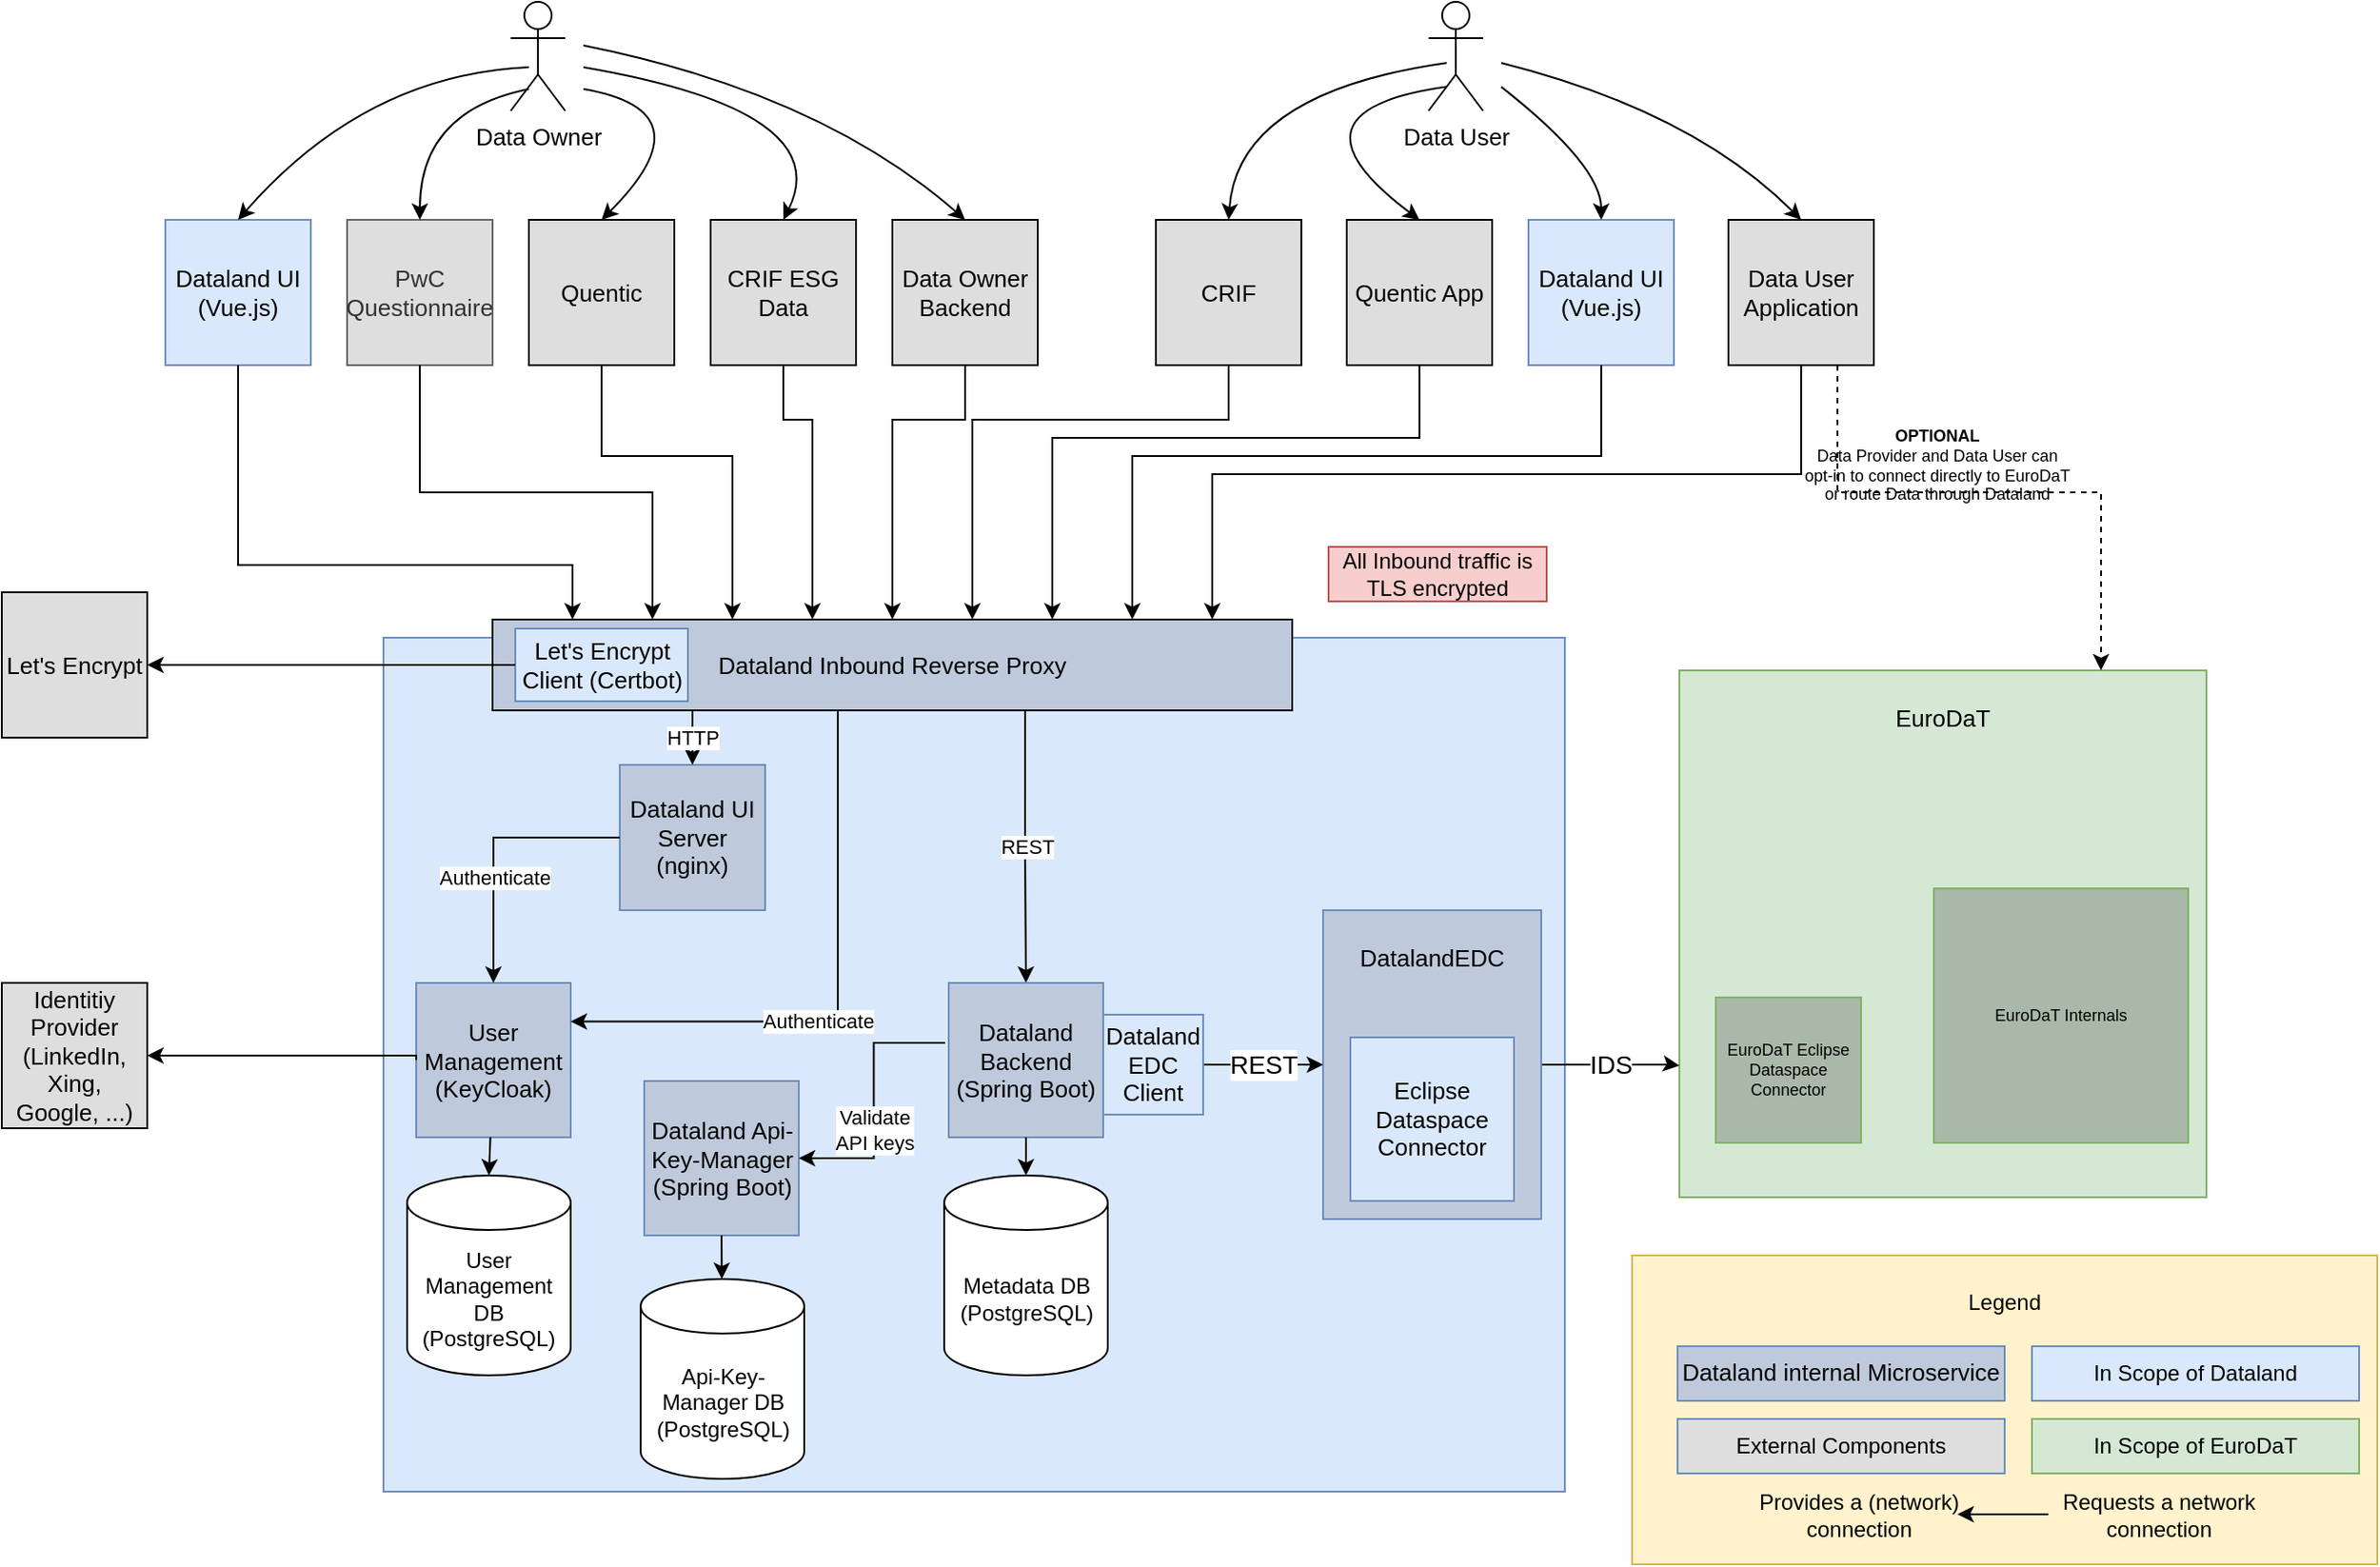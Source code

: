 <mxfile version="20.6.0" type="device"><diagram id="EgJ7EEfOsz50NrqOtSAN" name="Page-1"><mxGraphModel dx="1422" dy="780" grid="1" gridSize="10" guides="1" tooltips="1" connect="1" arrows="1" fold="1" page="1" pageScale="1" pageWidth="1654" pageHeight="1169" math="0" shadow="0"><root><mxCell id="0"/><mxCell id="1" parent="0"/><mxCell id="qYgubVpo4Vi_oRc76slj-7" value="Dataland" style="whiteSpace=wrap;html=1;fontSize=13;points=[[0,0,0,0,0],[0,0.25,0,0,0],[0,0.5,0,0,0],[0,0.75,0,0,0],[0,1,0,0,0],[0.1,0,0,0,0],[0.2,0,0,0,0],[0.25,1,0,0,0],[0.3,0,0,0,0],[0.4,0,0,0,0],[0.5,0,0,0,0],[0.5,1,0,0,0],[0.6,0,0,0,0],[0.7,0,0,0,0],[0.75,1,0,0,0],[0.8,0,0,0,0],[0.9,0,0,0,0],[1,0,0,0,0],[1,0.25,0,0,0],[1,0.5,0,0,0],[1,0.75,0,0,0],[1,1,0,0,0]];verticalAlign=top;spacingTop=12;fillColor=#dae8fc;strokeColor=#6c8ebf;imageAspect=0;spacingLeft=90;" parent="1" vertex="1"><mxGeometry x="250" y="360" width="650" height="470" as="geometry"/></mxCell><mxCell id="zA1G0P91OJ-XDcVy-FAF-19" value="&lt;span style=&quot;font-size: 13px&quot;&gt;Dataland Inbound Reverse Proxy&lt;/span&gt;" style="rounded=0;whiteSpace=wrap;html=1;fillColor=#BECADB;points=[[0,0,0,0,0],[0,0.25,0,0,0],[0,0.5,0,0,0],[0,0.75,0,0,0],[0,1,0,0,0],[0.1,0,0,0,0],[0.2,0,0,0,0],[0.25,1,0,0,0],[0.3,0,0,0,0],[0.4,0,0,0,0],[0.5,0,0,0,0],[0.5,1,0,0,0],[0.6,0,0,0,0],[0.7,0,0,0,0],[0.75,1,0,0,0],[0.8,0,0,0,0],[0.9,0,0,0,0],[1,0,0,0,0],[1,0.25,0,0,0],[1,0.5,0,0,0],[1,0.75,0,0,0],[1,1,0,0,0]];" parent="1" vertex="1"><mxGeometry x="310" y="350" width="440" height="50" as="geometry"/></mxCell><mxCell id="qYgubVpo4Vi_oRc76slj-55" value="EuroDaT" style="whiteSpace=wrap;html=1;aspect=fixed;fontSize=13;points=[[0,0,0,0,0],[0,0.25,0,0,0],[0,0.5,0,0,0],[0,0.75,0,0,0],[0,1,0,0,0],[0.1,0,0,0,0],[0.2,0,0,0,0],[0.25,1,0,0,0],[0.3,0,0,0,0],[0.4,0,0,0,0],[0.5,0,0,0,0],[0.5,1,0,0,0],[0.6,0,0,0,0],[0.7,0,0,0,0],[0.75,1,0,0,0],[0.8,0,0,0,0],[0.9,0,0,0,0],[1,0,0,0,0],[1,0.25,0,0,0],[1,0.5,0,0,0],[1,0.75,0,0,0],[1,1,0,0,0]];verticalAlign=top;spacingTop=12;fillColor=#d5e8d4;strokeColor=#82b366;" parent="1" vertex="1"><mxGeometry x="963" y="378" width="290" height="290" as="geometry"/></mxCell><mxCell id="qYgubVpo4Vi_oRc76slj-3" value="Data Owner" style="shape=umlActor;verticalLabelPosition=bottom;verticalAlign=top;html=1;outlineConnect=0;fontSize=13;points=[[0,0.4,0,0,0],[0,0.6,0,0,0],[0,0.8,0,0,0],[0,1,0,0,0],[0.27,0.1,0,0,0],[0.5,0,0,0,0],[0.5,0.5,0,0,0],[0.77,0.1,0,0,0],[1,0.4,0,0,0],[1,0.6,0,0,0],[1,0.8,0,0,0],[1,1,0,0,0]];" parent="1" vertex="1"><mxGeometry x="320" y="10" width="30" height="60" as="geometry"/></mxCell><mxCell id="qYgubVpo4Vi_oRc76slj-8" value="Dataland UI&lt;br&gt;(Vue.js)" style="whiteSpace=wrap;html=1;aspect=fixed;fontSize=13;fillColor=#dae8fc;strokeColor=#6c8ebf;" parent="1" vertex="1"><mxGeometry x="130" y="130" width="80" height="80" as="geometry"/></mxCell><mxCell id="qYgubVpo4Vi_oRc76slj-9" value="PwC Questionnaire" style="whiteSpace=wrap;html=1;aspect=fixed;fontSize=13;fillColor=#DEDEDE;fontColor=#333333;strokeColor=#666666;" parent="1" vertex="1"><mxGeometry x="230" y="130" width="80" height="80" as="geometry"/></mxCell><mxCell id="qYgubVpo4Vi_oRc76slj-10" value="Quentic" style="whiteSpace=wrap;html=1;aspect=fixed;fontSize=13;" parent="1" vertex="1"><mxGeometry x="330" y="130" width="80" height="80" as="geometry"/></mxCell><mxCell id="qYgubVpo4Vi_oRc76slj-11" value="Quentic App" style="whiteSpace=wrap;html=1;aspect=fixed;fontSize=13;fillColor=#DEDEDE;" parent="1" vertex="1"><mxGeometry x="780" y="130" width="80" height="80" as="geometry"/></mxCell><mxCell id="qYgubVpo4Vi_oRc76slj-12" value="Dataland UI&lt;br&gt;(Vue.js)" style="whiteSpace=wrap;html=1;aspect=fixed;fontSize=13;fillColor=#dae8fc;strokeColor=#6c8ebf;" parent="1" vertex="1"><mxGeometry x="880" y="130" width="80" height="80" as="geometry"/></mxCell><mxCell id="qYgubVpo4Vi_oRc76slj-13" value="Data Owner Backend" style="whiteSpace=wrap;html=1;aspect=fixed;fontSize=13;fillColor=#DEDEDE;" parent="1" vertex="1"><mxGeometry x="530" y="130" width="80" height="80" as="geometry"/></mxCell><mxCell id="qYgubVpo4Vi_oRc76slj-14" value="Data User Application" style="whiteSpace=wrap;html=1;aspect=fixed;fontSize=13;fillColor=#DEDEDE;" parent="1" vertex="1"><mxGeometry x="990" y="130" width="80" height="80" as="geometry"/></mxCell><mxCell id="qYgubVpo4Vi_oRc76slj-16" value="" style="curved=1;endArrow=classic;html=1;rounded=0;fontSize=13;entryX=0.5;entryY=0;entryDx=0;entryDy=0;exitX=1;exitY=0.4;exitDx=0;exitDy=0;exitPerimeter=0;" parent="1" target="qYgubVpo4Vi_oRc76slj-13" edge="1"><mxGeometry width="50" height="50" relative="1" as="geometry"><mxPoint x="360" y="34" as="sourcePoint"/><mxPoint x="470" y="15" as="targetPoint"/><Array as="points"><mxPoint x="490" y="60"/></Array></mxGeometry></mxCell><mxCell id="qYgubVpo4Vi_oRc76slj-17" value="" style="curved=1;endArrow=classic;html=1;rounded=0;fontSize=13;entryX=0.5;entryY=0;entryDx=0;entryDy=0;exitX=1;exitY=0.8;exitDx=0;exitDy=0;exitPerimeter=0;" parent="1" target="qYgubVpo4Vi_oRc76slj-10" edge="1"><mxGeometry width="50" height="50" relative="1" as="geometry"><mxPoint x="360" y="58" as="sourcePoint"/><mxPoint x="540" y="140" as="targetPoint"/><Array as="points"><mxPoint x="430" y="70"/></Array></mxGeometry></mxCell><mxCell id="qYgubVpo4Vi_oRc76slj-19" value="" style="curved=1;endArrow=classic;html=1;rounded=0;fontSize=13;entryX=0.5;entryY=0;entryDx=0;entryDy=0;exitX=0;exitY=0.6;exitDx=0;exitDy=0;exitPerimeter=0;" parent="1" target="qYgubVpo4Vi_oRc76slj-8" edge="1"><mxGeometry width="50" height="50" relative="1" as="geometry"><mxPoint x="330" y="46.0" as="sourcePoint"/><mxPoint x="220" y="110" as="targetPoint"/><Array as="points"><mxPoint x="240" y="50"/></Array></mxGeometry></mxCell><mxCell id="qYgubVpo4Vi_oRc76slj-20" value="" style="curved=1;endArrow=classic;html=1;rounded=0;fontSize=13;entryX=0.5;entryY=0;entryDx=0;entryDy=0;exitX=0;exitY=0.8;exitDx=0;exitDy=0;exitPerimeter=0;" parent="1" target="qYgubVpo4Vi_oRc76slj-9" edge="1"><mxGeometry width="50" height="50" relative="1" as="geometry"><mxPoint x="330" y="58" as="sourcePoint"/><mxPoint x="180" y="140" as="targetPoint"/><Array as="points"><mxPoint x="270" y="70"/></Array></mxGeometry></mxCell><mxCell id="qYgubVpo4Vi_oRc76slj-23" value="" style="edgeStyle=elbowEdgeStyle;elbow=vertical;endArrow=classic;html=1;rounded=0;fontSize=13;exitX=0.5;exitY=1;exitDx=0;exitDy=0;entryX=0.1;entryY=0;entryDx=0;entryDy=0;entryPerimeter=0;startArrow=none;startFill=0;endFill=1;" parent="1" source="qYgubVpo4Vi_oRc76slj-8" target="zA1G0P91OJ-XDcVy-FAF-19" edge="1"><mxGeometry width="50" height="50" relative="1" as="geometry"><mxPoint x="630" y="590" as="sourcePoint"/><mxPoint x="680" y="540" as="targetPoint"/><Array as="points"><mxPoint x="320" y="320"/></Array></mxGeometry></mxCell><mxCell id="qYgubVpo4Vi_oRc76slj-24" value="" style="edgeStyle=elbowEdgeStyle;elbow=vertical;endArrow=classic;html=1;rounded=0;fontSize=13;exitX=0.5;exitY=1;exitDx=0;exitDy=0;entryX=0.2;entryY=0;entryDx=0;entryDy=0;entryPerimeter=0;" parent="1" source="qYgubVpo4Vi_oRc76slj-9" target="zA1G0P91OJ-XDcVy-FAF-19" edge="1"><mxGeometry width="50" height="50" relative="1" as="geometry"><mxPoint x="180" y="220" as="sourcePoint"/><mxPoint x="396" y="320" as="targetPoint"/><Array as="points"><mxPoint x="400" y="280"/></Array></mxGeometry></mxCell><mxCell id="qYgubVpo4Vi_oRc76slj-25" value="" style="edgeStyle=elbowEdgeStyle;elbow=vertical;endArrow=classic;html=1;rounded=0;fontSize=13;exitX=0.5;exitY=1;exitDx=0;exitDy=0;entryX=0.3;entryY=0;entryDx=0;entryDy=0;entryPerimeter=0;" parent="1" source="qYgubVpo4Vi_oRc76slj-10" target="zA1G0P91OJ-XDcVy-FAF-19" edge="1"><mxGeometry width="50" height="50" relative="1" as="geometry"><mxPoint x="300" y="220" as="sourcePoint"/><mxPoint x="452" y="320" as="targetPoint"/><Array as="points"><mxPoint x="490" y="260"/></Array></mxGeometry></mxCell><mxCell id="qYgubVpo4Vi_oRc76slj-26" value="" style="edgeStyle=elbowEdgeStyle;elbow=vertical;endArrow=classic;html=1;rounded=0;fontSize=13;exitX=0.5;exitY=1;exitDx=0;exitDy=0;entryX=0.5;entryY=0;entryDx=0;entryDy=0;entryPerimeter=0;" parent="1" source="qYgubVpo4Vi_oRc76slj-13" target="zA1G0P91OJ-XDcVy-FAF-19" edge="1"><mxGeometry width="50" height="50" relative="1" as="geometry"><mxPoint x="420" y="220" as="sourcePoint"/><mxPoint x="530" y="330" as="targetPoint"/><Array as="points"><mxPoint x="450" y="240"/></Array></mxGeometry></mxCell><mxCell id="qYgubVpo4Vi_oRc76slj-27" value="" style="edgeStyle=elbowEdgeStyle;elbow=vertical;endArrow=classic;html=1;rounded=0;fontSize=13;exitX=0.5;exitY=1;exitDx=0;exitDy=0;entryX=0.7;entryY=0;entryDx=0;entryDy=0;entryPerimeter=0;" parent="1" source="qYgubVpo4Vi_oRc76slj-11" target="zA1G0P91OJ-XDcVy-FAF-19" edge="1"><mxGeometry width="50" height="50" relative="1" as="geometry"><mxPoint x="734" y="220" as="sourcePoint"/><mxPoint x="629" y="350" as="targetPoint"/><Array as="points"><mxPoint x="654" y="250"/></Array></mxGeometry></mxCell><mxCell id="qYgubVpo4Vi_oRc76slj-28" value="" style="edgeStyle=elbowEdgeStyle;elbow=vertical;endArrow=classic;html=1;rounded=0;fontSize=13;exitX=0.5;exitY=1;exitDx=0;exitDy=0;entryX=0.8;entryY=0;entryDx=0;entryDy=0;entryPerimeter=0;" parent="1" source="qYgubVpo4Vi_oRc76slj-12" target="zA1G0P91OJ-XDcVy-FAF-19" edge="1"><mxGeometry width="50" height="50" relative="1" as="geometry"><mxPoint x="740" y="220" as="sourcePoint"/><mxPoint x="616" y="370" as="targetPoint"/><Array as="points"><mxPoint x="664" y="260"/></Array></mxGeometry></mxCell><mxCell id="qYgubVpo4Vi_oRc76slj-29" value="" style="edgeStyle=elbowEdgeStyle;elbow=vertical;endArrow=classic;html=1;rounded=0;fontSize=13;exitX=0.5;exitY=1;exitDx=0;exitDy=0;entryX=0.9;entryY=0;entryDx=0;entryDy=0;entryPerimeter=0;" parent="1" source="qYgubVpo4Vi_oRc76slj-14" target="zA1G0P91OJ-XDcVy-FAF-19" edge="1"><mxGeometry width="50" height="50" relative="1" as="geometry"><mxPoint x="860" y="220" as="sourcePoint"/><mxPoint x="644" y="370" as="targetPoint"/><Array as="points"><mxPoint x="674" y="270"/></Array></mxGeometry></mxCell><mxCell id="qYgubVpo4Vi_oRc76slj-30" value="" style="curved=1;endArrow=classic;html=1;rounded=0;fontSize=13;entryX=0.5;entryY=0;entryDx=0;entryDy=0;exitX=1;exitY=0.56;exitDx=0;exitDy=0;exitPerimeter=0;" parent="1" target="qYgubVpo4Vi_oRc76slj-14" edge="1"><mxGeometry width="50" height="50" relative="1" as="geometry"><mxPoint x="865" y="43.6" as="sourcePoint"/><mxPoint x="1055" y="147.93" as="targetPoint"/><Array as="points"><mxPoint x="970" y="70"/></Array></mxGeometry></mxCell><mxCell id="qYgubVpo4Vi_oRc76slj-32" value="Data User" style="shape=umlActor;verticalLabelPosition=bottom;verticalAlign=top;html=1;outlineConnect=0;fontSize=13;points=[[0,0.33,0,0,0],[0,0.56,0,0,0],[0,0.78,0,0,0],[0,1,0,0,0],[0.27,0.1,0,0,0],[0.5,0,0,0,0],[0.5,0.5,0,0,0],[0.77,0.1,0,0,0],[1,0.33,0,0,0],[1,0.56,0,0,0],[1,0.78,0,0,0],[1,1,0,0,0]];" parent="1" vertex="1"><mxGeometry x="825" y="10" width="30" height="60" as="geometry"/></mxCell><mxCell id="qYgubVpo4Vi_oRc76slj-35" value="" style="curved=1;endArrow=classic;html=1;rounded=0;fontSize=13;entryX=0.5;entryY=0;entryDx=0;entryDy=0;exitX=1;exitY=0.78;exitDx=0;exitDy=0;exitPerimeter=0;" parent="1" target="qYgubVpo4Vi_oRc76slj-12" edge="1"><mxGeometry width="50" height="50" relative="1" as="geometry"><mxPoint x="865" y="56.8" as="sourcePoint"/><mxPoint x="980" y="140" as="targetPoint"/><Array as="points"><mxPoint x="920" y="100"/></Array></mxGeometry></mxCell><mxCell id="qYgubVpo4Vi_oRc76slj-36" value="" style="curved=1;endArrow=classic;html=1;rounded=0;fontSize=13;entryX=0.5;entryY=0;entryDx=0;entryDy=0;exitX=0;exitY=0.78;exitDx=0;exitDy=0;exitPerimeter=0;" parent="1" target="qYgubVpo4Vi_oRc76slj-11" edge="1"><mxGeometry width="50" height="50" relative="1" as="geometry"><mxPoint x="835" y="56.8" as="sourcePoint"/><mxPoint x="860" y="140" as="targetPoint"/><Array as="points"><mxPoint x="740" y="70"/></Array></mxGeometry></mxCell><mxCell id="qYgubVpo4Vi_oRc76slj-45" value="Dataland UI&lt;br&gt;Server (nginx)" style="whiteSpace=wrap;html=1;aspect=fixed;fontSize=13;fillColor=#BECADB;strokeColor=#6c8ebf;" parent="1" vertex="1"><mxGeometry x="380" y="430" width="80" height="80" as="geometry"/></mxCell><mxCell id="qYgubVpo4Vi_oRc76slj-51" value="EuroDaT Internals" style="whiteSpace=wrap;html=1;aspect=fixed;fontSize=9;fillColor=#A9B8A8;strokeColor=#82b366;" parent="1" vertex="1"><mxGeometry x="1103" y="498" width="140" height="140" as="geometry"/></mxCell><mxCell id="qYgubVpo4Vi_oRc76slj-53" value="IDS" style="endArrow=classic;startArrow=none;html=1;rounded=0;fontSize=14;entryX=0;entryY=0.75;entryDx=0;entryDy=0;startFill=1;entryPerimeter=0;edgeStyle=orthogonalEdgeStyle;exitX=1;exitY=0.5;exitDx=0;exitDy=0;exitPerimeter=0;" parent="1" source="Ohn2PbvtHQVJ30cd-kOk-3" target="qYgubVpo4Vi_oRc76slj-55" edge="1"><mxGeometry width="50" height="50" relative="1" as="geometry"><mxPoint x="790" y="580" as="sourcePoint"/><mxPoint x="800" y="565" as="targetPoint"/><Array as="points"><mxPoint x="959" y="595"/></Array></mxGeometry></mxCell><mxCell id="qYgubVpo4Vi_oRc76slj-56" value="&lt;b&gt;OPTIONAL&lt;/b&gt;&lt;br&gt;Data Provider and Data User can opt-in to connect directly to EuroDaT or route Data through Dataland" style="text;html=1;strokeColor=none;fillColor=none;align=center;verticalAlign=middle;whiteSpace=wrap;rounded=0;fontSize=9;" parent="1" vertex="1"><mxGeometry x="1030" y="250" width="150" height="30" as="geometry"/></mxCell><mxCell id="qYgubVpo4Vi_oRc76slj-58" value="" style="edgeStyle=elbowEdgeStyle;elbow=vertical;endArrow=classic;html=1;rounded=0;fontSize=13;exitX=0.75;exitY=1;exitDx=0;exitDy=0;entryX=0.8;entryY=0;entryDx=0;entryDy=0;entryPerimeter=0;dashed=1;" parent="1" source="qYgubVpo4Vi_oRc76slj-14" target="qYgubVpo4Vi_oRc76slj-55" edge="1"><mxGeometry width="50" height="50" relative="1" as="geometry"><mxPoint x="980" y="220" as="sourcePoint"/><mxPoint x="1040" y="320" as="targetPoint"/><Array as="points"><mxPoint x="1020" y="280"/></Array></mxGeometry></mxCell><mxCell id="mH02m_fli5AvtXu53zwJ-1" value="CRIF ESG Daten" style="whiteSpace=wrap;html=1;aspect=fixed;fontSize=13;" parent="1" vertex="1"><mxGeometry x="430" y="130" width="80" height="80" as="geometry"/></mxCell><mxCell id="mH02m_fli5AvtXu53zwJ-2" value="" style="edgeStyle=elbowEdgeStyle;elbow=vertical;endArrow=classic;html=1;rounded=0;fontSize=13;exitX=0.5;exitY=1;exitDx=0;exitDy=0;entryX=0.4;entryY=0;entryDx=0;entryDy=0;entryPerimeter=0;" parent="1" source="mH02m_fli5AvtXu53zwJ-1" target="zA1G0P91OJ-XDcVy-FAF-19" edge="1"><mxGeometry width="50" height="50" relative="1" as="geometry"><mxPoint x="380.0" y="220" as="sourcePoint"/><mxPoint x="500.0" y="370" as="targetPoint"/><Array as="points"><mxPoint x="500" y="240"/></Array></mxGeometry></mxCell><mxCell id="mH02m_fli5AvtXu53zwJ-3" value="CRIF" style="whiteSpace=wrap;html=1;aspect=fixed;fontSize=13;fillColor=#DEDEDE;" parent="1" vertex="1"><mxGeometry x="675" y="130" width="80" height="80" as="geometry"/></mxCell><mxCell id="mH02m_fli5AvtXu53zwJ-4" value="" style="edgeStyle=elbowEdgeStyle;elbow=vertical;endArrow=classic;html=1;rounded=0;fontSize=13;exitX=0.5;exitY=1;exitDx=0;exitDy=0;entryX=0.6;entryY=0;entryDx=0;entryDy=0;entryPerimeter=0;" parent="1" source="mH02m_fli5AvtXu53zwJ-3" target="zA1G0P91OJ-XDcVy-FAF-19" edge="1"><mxGeometry width="50" height="50" relative="1" as="geometry"><mxPoint x="830" y="220" as="sourcePoint"/><mxPoint x="623" y="370" as="targetPoint"/><Array as="points"><mxPoint x="650" y="240"/></Array></mxGeometry></mxCell><mxCell id="mH02m_fli5AvtXu53zwJ-5" value="" style="curved=1;endArrow=classic;html=1;rounded=0;fontSize=13;entryX=0.5;entryY=0;entryDx=0;entryDy=0;exitX=0;exitY=0.56;exitDx=0;exitDy=0;exitPerimeter=0;" parent="1" target="mH02m_fli5AvtXu53zwJ-3" edge="1"><mxGeometry width="50" height="50" relative="1" as="geometry"><mxPoint x="835" y="43.6" as="sourcePoint"/><mxPoint x="780" y="123.2" as="targetPoint"/><Array as="points"><mxPoint x="720" y="60"/></Array></mxGeometry></mxCell><mxCell id="mH02m_fli5AvtXu53zwJ-12" value="User Management (KeyCloak)" style="whiteSpace=wrap;html=1;aspect=fixed;fontSize=13;fillColor=#BECADB;strokeColor=#6c8ebf;" parent="1" vertex="1"><mxGeometry x="268" y="550" width="85" height="85" as="geometry"/></mxCell><mxCell id="mH02m_fli5AvtXu53zwJ-16" value="Identitiy Provider (LinkedIn, Xing, Google, ...)" style="whiteSpace=wrap;html=1;aspect=fixed;fontSize=13;fillColor=#DEDEDE;" parent="1" vertex="1"><mxGeometry x="40" y="550" width="80" height="80" as="geometry"/></mxCell><mxCell id="mH02m_fli5AvtXu53zwJ-17" value="" style="endArrow=classic;html=1;rounded=0;entryX=1;entryY=0.5;entryDx=0;entryDy=0;edgeStyle=orthogonalEdgeStyle;exitX=0;exitY=0.5;exitDx=0;exitDy=0;" parent="1" source="mH02m_fli5AvtXu53zwJ-12" target="mH02m_fli5AvtXu53zwJ-16" edge="1"><mxGeometry width="50" height="50" relative="1" as="geometry"><mxPoint x="220" y="590" as="sourcePoint"/><mxPoint x="930" y="480" as="targetPoint"/><Array as="points"><mxPoint x="268" y="590"/></Array></mxGeometry></mxCell><mxCell id="mH02m_fli5AvtXu53zwJ-19" value="Quentic" style="whiteSpace=wrap;html=1;aspect=fixed;fontSize=13;fillColor=#DEDEDE;" parent="1" vertex="1"><mxGeometry x="330" y="130" width="80" height="80" as="geometry"/></mxCell><mxCell id="mH02m_fli5AvtXu53zwJ-20" value="CRIF ESG Data" style="whiteSpace=wrap;html=1;aspect=fixed;fontSize=13;fillColor=#DEDEDE;" parent="1" vertex="1"><mxGeometry x="430" y="130" width="80" height="80" as="geometry"/></mxCell><mxCell id="zA1G0P91OJ-XDcVy-FAF-11" value="REST" style="edgeStyle=orthogonalEdgeStyle;rounded=0;orthogonalLoop=1;jettySize=auto;html=1;strokeColor=default;entryX=0.5;entryY=0;entryDx=0;entryDy=0;exitX=0.666;exitY=1;exitDx=0;exitDy=0;exitPerimeter=0;" parent="1" source="zA1G0P91OJ-XDcVy-FAF-19" target="DR9oJObhZ_k65tFKSHen-2" edge="1"><mxGeometry relative="1" as="geometry"><mxPoint x="598.88" y="401" as="sourcePoint"/><mxPoint x="601" y="550" as="targetPoint"/><Array as="points"/></mxGeometry></mxCell><mxCell id="Ohn2PbvtHQVJ30cd-kOk-3" value="DatalandEDC" style="whiteSpace=wrap;html=1;fontSize=13;points=[[0,0,0,0,0],[0,0.25,0,0,0],[0,0.5,0,0,0],[0,0.75,0,0,0],[0,1,0,0,0],[0.1,0,0,0,0],[0.2,0,0,0,0],[0.25,1,0,0,0],[0.3,0,0,0,0],[0.4,0,0,0,0],[0.5,0,0,0,0],[0.5,1,0,0,0],[0.6,0,0,0,0],[0.7,0,0,0,0],[0.75,1,0,0,0],[0.8,0,0,0,0],[0.9,0,0,0,0],[1,0,0,0,0],[1,0.25,0,0,0],[1,0.5,0,0,0],[1,0.75,0,0,0],[1,1,0,0,0]];verticalAlign=top;spacingTop=12;fillColor=#BECADB;strokeColor=#6c8ebf;imageAspect=0;" parent="1" vertex="1"><mxGeometry x="767" y="510" width="120" height="170" as="geometry"/></mxCell><mxCell id="zA1G0P91OJ-XDcVy-FAF-14" value="HTTP" style="edgeStyle=orthogonalEdgeStyle;rounded=0;orthogonalLoop=1;jettySize=auto;html=1;strokeColor=default;exitX=0.25;exitY=1;exitDx=0;exitDy=0;exitPerimeter=0;" parent="1" source="zA1G0P91OJ-XDcVy-FAF-19" target="qYgubVpo4Vi_oRc76slj-45" edge="1"><mxGeometry relative="1" as="geometry"><mxPoint x="450" y="460" as="sourcePoint"/></mxGeometry></mxCell><mxCell id="u2gIAsVN3r79u-wtiOPY-1" value="" style="curved=1;endArrow=classic;html=1;rounded=0;fontSize=13;entryX=0.5;entryY=0;entryDx=0;entryDy=0;exitX=1;exitY=0.6;exitDx=0;exitDy=0;exitPerimeter=0;" parent="1" target="mH02m_fli5AvtXu53zwJ-20" edge="1"><mxGeometry width="50" height="50" relative="1" as="geometry"><mxPoint x="360" y="46.0" as="sourcePoint"/><mxPoint x="580" y="140" as="targetPoint"/><Array as="points"><mxPoint x="500" y="70"/></Array></mxGeometry></mxCell><mxCell id="Ohn2PbvtHQVJ30cd-kOk-1" value="EuroDaT Eclipse Dataspace Connector" style="whiteSpace=wrap;html=1;aspect=fixed;fontSize=9;fillColor=#A9B8A8;strokeColor=#82b366;" parent="1" vertex="1"><mxGeometry x="983" y="558" width="80" height="80" as="geometry"/></mxCell><mxCell id="qYgubVpo4Vi_oRc76slj-39" value="Eclipse Dataspace Connector" style="whiteSpace=wrap;html=1;aspect=fixed;fontSize=13;fillColor=#dae8fc;strokeColor=#6c8ebf;" parent="1" vertex="1"><mxGeometry x="782" y="580" width="90" height="90" as="geometry"/></mxCell><mxCell id="Ohn2PbvtHQVJ30cd-kOk-7" value="REST" style="edgeStyle=elbowEdgeStyle;elbow=horizontal;endArrow=classic;html=1;rounded=0;fontSize=14;entryX=0;entryY=0.5;entryDx=0;entryDy=0;entryPerimeter=0;exitX=1;exitY=0.5;exitDx=0;exitDy=0;" parent="1" source="gFxyuHnfqXO-C7nRIjgv-2" target="Ohn2PbvtHQVJ30cd-kOk-3" edge="1"><mxGeometry width="50" height="50" relative="1" as="geometry"><mxPoint x="280" y="610" as="sourcePoint"/><mxPoint x="330" y="560" as="targetPoint"/></mxGeometry></mxCell><mxCell id="gFxyuHnfqXO-C7nRIjgv-2" value="Dataland EDC Client" style="whiteSpace=wrap;html=1;aspect=fixed;fontSize=13;fillColor=#dae8fc;strokeColor=#6c8ebf;" parent="1" vertex="1"><mxGeometry x="646" y="567.5" width="55" height="55" as="geometry"/></mxCell><mxCell id="gFxyuHnfqXO-C7nRIjgv-3" value="" style="group" parent="1" vertex="1" connectable="0"><mxGeometry x="937" y="700" width="410" height="170" as="geometry"/></mxCell><mxCell id="mH02m_fli5AvtXu53zwJ-22" value="Legend" style="rounded=0;whiteSpace=wrap;html=1;fillColor=#fff2cc;gradientDirection=north;verticalAlign=top;spacingTop=12;strokeColor=#d6b656;" parent="gFxyuHnfqXO-C7nRIjgv-3" vertex="1"><mxGeometry width="410" height="170" as="geometry"/></mxCell><mxCell id="mH02m_fli5AvtXu53zwJ-26" value="" style="group" parent="gFxyuHnfqXO-C7nRIjgv-3" vertex="1" connectable="0"><mxGeometry x="65" y="127.5" width="280" height="30" as="geometry"/></mxCell><mxCell id="mH02m_fli5AvtXu53zwJ-9" value="" style="endArrow=classic;html=1;rounded=0;" parent="mH02m_fli5AvtXu53zwJ-26" edge="1"><mxGeometry width="50" height="50" relative="1" as="geometry"><mxPoint x="164" y="15" as="sourcePoint"/><mxPoint x="114" y="15.0" as="targetPoint"/></mxGeometry></mxCell><mxCell id="mH02m_fli5AvtXu53zwJ-10" value="Provides a (network) connection" style="text;html=1;strokeColor=none;fillColor=none;align=center;verticalAlign=middle;whiteSpace=wrap;rounded=0;" parent="mH02m_fli5AvtXu53zwJ-26" vertex="1"><mxGeometry width="120" height="30" as="geometry"/></mxCell><mxCell id="mH02m_fli5AvtXu53zwJ-11" value="Requests a network connection" style="text;html=1;strokeColor=none;fillColor=none;align=center;verticalAlign=middle;whiteSpace=wrap;rounded=0;" parent="mH02m_fli5AvtXu53zwJ-26" vertex="1"><mxGeometry x="170" width="110" height="30" as="geometry"/></mxCell><mxCell id="mH02m_fli5AvtXu53zwJ-27" value="In Scope of Dataland" style="rounded=0;whiteSpace=wrap;html=1;fillColor=#dae8fc;gradientDirection=north;strokeColor=#6c8ebf;" parent="gFxyuHnfqXO-C7nRIjgv-3" vertex="1"><mxGeometry x="220" y="50" width="180" height="30" as="geometry"/></mxCell><mxCell id="mH02m_fli5AvtXu53zwJ-28" value="In Scope of EuroDaT" style="rounded=0;whiteSpace=wrap;html=1;fillColor=#d5e8d4;gradientDirection=north;strokeColor=#82b366;" parent="gFxyuHnfqXO-C7nRIjgv-3" vertex="1"><mxGeometry x="220" y="90" width="180" height="30" as="geometry"/></mxCell><mxCell id="mH02m_fli5AvtXu53zwJ-29" value="External Components" style="rounded=0;whiteSpace=wrap;html=1;fillColor=#DEDEDE;gradientDirection=north;strokeColor=#6c8ebf;" parent="gFxyuHnfqXO-C7nRIjgv-3" vertex="1"><mxGeometry x="25" y="90" width="180" height="30" as="geometry"/></mxCell><mxCell id="gFxyuHnfqXO-C7nRIjgv-1" value="Dataland internal Microservice" style="whiteSpace=wrap;html=1;fontSize=13;points=[[0,0,0,0,0],[0,0.25,0,0,0],[0,0.5,0,0,0],[0,0.75,0,0,0],[0,1,0,0,0],[0.1,0,0,0,0],[0.2,0,0,0,0],[0.25,1,0,0,0],[0.3,0,0,0,0],[0.4,0,0,0,0],[0.5,0,0,0,0],[0.5,1,0,0,0],[0.6,0,0,0,0],[0.7,0,0,0,0],[0.75,1,0,0,0],[0.8,0,0,0,0],[0.9,0,0,0,0],[1,0,0,0,0],[1,0.25,0,0,0],[1,0.5,0,0,0],[1,0.75,0,0,0],[1,1,0,0,0]];verticalAlign=top;spacingTop=0;fillColor=#BECADB;strokeColor=#6c8ebf;imageAspect=0;" parent="gFxyuHnfqXO-C7nRIjgv-3" vertex="1"><mxGeometry x="25" y="50" width="180" height="30" as="geometry"/></mxCell><mxCell id="6PYsqiufvhZ7fBHrDK44-1" value="Let's Encrypt Client (Certbot)" style="whiteSpace=wrap;html=1;fontSize=13;fillColor=#dae8fc;strokeColor=#6c8ebf;" parent="1" vertex="1"><mxGeometry x="322.5" y="355" width="95" height="40" as="geometry"/></mxCell><mxCell id="6PYsqiufvhZ7fBHrDK44-3" value="Let's Encrypt" style="whiteSpace=wrap;html=1;aspect=fixed;fontSize=13;fillColor=#DEDEDE;" parent="1" vertex="1"><mxGeometry x="40" y="335" width="80" height="80" as="geometry"/></mxCell><mxCell id="6PYsqiufvhZ7fBHrDK44-4" value="" style="endArrow=classic;html=1;rounded=0;entryX=1;entryY=0.5;entryDx=0;entryDy=0;exitX=0;exitY=0.5;exitDx=0;exitDy=0;" parent="1" source="6PYsqiufvhZ7fBHrDK44-1" target="6PYsqiufvhZ7fBHrDK44-3" edge="1"><mxGeometry width="50" height="50" relative="1" as="geometry"><mxPoint x="330" y="900" as="sourcePoint"/><mxPoint x="380" y="850" as="targetPoint"/><Array as="points"><mxPoint x="190" y="375"/><mxPoint x="150" y="375"/></Array></mxGeometry></mxCell><mxCell id="6PYsqiufvhZ7fBHrDK44-7" value="All Inbound traffic is TLS encrypted" style="text;html=1;strokeColor=#b85450;fillColor=#f8cecc;align=center;verticalAlign=middle;whiteSpace=wrap;rounded=0;" parent="1" vertex="1"><mxGeometry x="770" y="310" width="120" height="30" as="geometry"/></mxCell><mxCell id="y_uC0qE6L70KLA-_5PZM-6" value="" style="endArrow=classic;html=1;rounded=0;entryX=0.5;entryY=0;entryDx=0;entryDy=0;entryPerimeter=0;" parent="1" source="mH02m_fli5AvtXu53zwJ-12" target="DR9oJObhZ_k65tFKSHen-3" edge="1"><mxGeometry width="50" height="50" relative="1" as="geometry"><mxPoint x="298" y="640" as="sourcePoint"/><mxPoint x="308" y="670" as="targetPoint"/></mxGeometry></mxCell><mxCell id="DR9oJObhZ_k65tFKSHen-1" value="&lt;div&gt;Dataland Api-Key-Manager&lt;/div&gt;&lt;div&gt;(Spring Boot)&lt;br&gt;&lt;/div&gt;" style="whiteSpace=wrap;html=1;aspect=fixed;fontSize=13;fillColor=#BECADB;strokeColor=#6c8ebf;" vertex="1" parent="1"><mxGeometry x="393.5" y="604" width="85" height="85" as="geometry"/></mxCell><mxCell id="DR9oJObhZ_k65tFKSHen-2" value="Dataland Backend (Spring Boot)" style="whiteSpace=wrap;html=1;aspect=fixed;fontSize=13;fillColor=#BECADB;strokeColor=#6c8ebf;" vertex="1" parent="1"><mxGeometry x="561" y="550" width="85" height="85" as="geometry"/></mxCell><mxCell id="DR9oJObhZ_k65tFKSHen-3" value="User Management DB&lt;br&gt;&lt;div&gt;(PostgreSQL)&lt;/div&gt;" style="shape=cylinder3;whiteSpace=wrap;html=1;boundedLbl=1;backgroundOutline=1;size=15;" vertex="1" parent="1"><mxGeometry x="263" y="656" width="90" height="110" as="geometry"/></mxCell><mxCell id="DR9oJObhZ_k65tFKSHen-5" value="Metadata DB (PostgreSQL)" style="shape=cylinder3;whiteSpace=wrap;html=1;boundedLbl=1;backgroundOutline=1;size=15;" vertex="1" parent="1"><mxGeometry x="558.5" y="656" width="90" height="110" as="geometry"/></mxCell><mxCell id="DR9oJObhZ_k65tFKSHen-8" value="" style="endArrow=classic;html=1;rounded=0;exitX=0.5;exitY=1;exitDx=0;exitDy=0;" edge="1" parent="1" source="DR9oJObhZ_k65tFKSHen-2" target="DR9oJObhZ_k65tFKSHen-5"><mxGeometry width="50" height="50" relative="1" as="geometry"><mxPoint x="458" y="645" as="sourcePoint"/><mxPoint x="458" y="685" as="targetPoint"/></mxGeometry></mxCell><mxCell id="DR9oJObhZ_k65tFKSHen-9" value="Api-Key-Manager DB (PostgreSQL)" style="shape=cylinder3;whiteSpace=wrap;html=1;boundedLbl=1;backgroundOutline=1;size=15;" vertex="1" parent="1"><mxGeometry x="391.5" y="713" width="90" height="110" as="geometry"/></mxCell><mxCell id="DR9oJObhZ_k65tFKSHen-10" value="" style="endArrow=classic;html=1;rounded=0;exitX=0.5;exitY=1;exitDx=0;exitDy=0;" edge="1" parent="1" source="DR9oJObhZ_k65tFKSHen-1" target="DR9oJObhZ_k65tFKSHen-9"><mxGeometry width="50" height="50" relative="1" as="geometry"><mxPoint x="508.5" y="673" as="sourcePoint"/><mxPoint x="508.5" y="713" as="targetPoint"/></mxGeometry></mxCell><mxCell id="DR9oJObhZ_k65tFKSHen-16" value="Authenticate" style="edgeStyle=orthogonalEdgeStyle;rounded=0;orthogonalLoop=1;jettySize=auto;html=1;strokeColor=default;exitX=0;exitY=0.5;exitDx=0;exitDy=0;" edge="1" parent="1" source="qYgubVpo4Vi_oRc76slj-45" target="mH02m_fli5AvtXu53zwJ-12"><mxGeometry x="0.216" relative="1" as="geometry"><mxPoint x="595.88" y="411" as="sourcePoint"/><mxPoint x="597.5" y="560" as="targetPoint"/><mxPoint as="offset"/></mxGeometry></mxCell><mxCell id="DR9oJObhZ_k65tFKSHen-17" value="Authenticate" style="edgeStyle=orthogonalEdgeStyle;rounded=0;orthogonalLoop=1;jettySize=auto;html=1;strokeColor=default;exitX=0.5;exitY=1;exitDx=0;exitDy=0;entryX=1;entryY=0.25;entryDx=0;entryDy=0;exitPerimeter=0;" edge="1" parent="1" source="zA1G0P91OJ-XDcVy-FAF-19" target="mH02m_fli5AvtXu53zwJ-12"><mxGeometry x="0.216" relative="1" as="geometry"><mxPoint x="390" y="480" as="sourcePoint"/><mxPoint x="342.5" y="560" as="targetPoint"/><mxPoint as="offset"/><Array as="points"><mxPoint x="500" y="400"/><mxPoint x="500" y="571"/></Array></mxGeometry></mxCell><mxCell id="DR9oJObhZ_k65tFKSHen-19" value="Validate&lt;br&gt;&lt;div&gt;API keys&lt;/div&gt;" style="edgeStyle=orthogonalEdgeStyle;rounded=0;orthogonalLoop=1;jettySize=auto;html=1;strokeColor=default;exitX=-0.024;exitY=0.388;exitDx=0;exitDy=0;entryX=1;entryY=0.5;entryDx=0;entryDy=0;exitPerimeter=0;" edge="1" parent="1" source="DR9oJObhZ_k65tFKSHen-2" target="DR9oJObhZ_k65tFKSHen-1"><mxGeometry x="0.216" relative="1" as="geometry"><mxPoint x="555" y="581.25" as="sourcePoint"/><mxPoint x="385" y="581.25" as="targetPoint"/><mxPoint as="offset"/></mxGeometry></mxCell></root></mxGraphModel></diagram></mxfile>